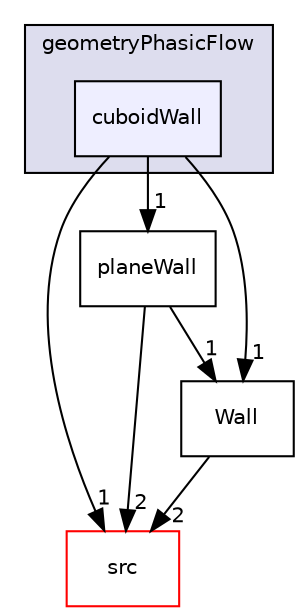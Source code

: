 digraph "utilities/Utilities/geometryPhasicFlow/cuboidWall" {
  compound=true
  node [ fontsize="10", fontname="Helvetica"];
  edge [ labelfontsize="10", labelfontname="Helvetica"];
  subgraph clusterdir_2c779084d9cebc7fcbe1a2bfbd9e9cb9 {
    graph [ bgcolor="#ddddee", pencolor="black", label="geometryPhasicFlow" fontname="Helvetica", fontsize="10", URL="dir_2c779084d9cebc7fcbe1a2bfbd9e9cb9.html"]
  dir_5507da651a0a9316386ae22f48cd96a1 [shape=box, label="cuboidWall", style="filled", fillcolor="#eeeeff", pencolor="black", URL="dir_5507da651a0a9316386ae22f48cd96a1.html"];
  }
  dir_68267d1309a1af8e8297ef4c3efbcdba [shape=box label="src" fillcolor="white" style="filled" color="red" URL="dir_68267d1309a1af8e8297ef4c3efbcdba.html"];
  dir_70dec844158c1ebcf23020169f223c1c [shape=box label="planeWall" URL="dir_70dec844158c1ebcf23020169f223c1c.html"];
  dir_492ea9b56e8165cfb51e930a4ceda9f8 [shape=box label="Wall" URL="dir_492ea9b56e8165cfb51e930a4ceda9f8.html"];
  dir_5507da651a0a9316386ae22f48cd96a1->dir_68267d1309a1af8e8297ef4c3efbcdba [headlabel="1", labeldistance=1.5 headhref="dir_000194_000007.html"];
  dir_5507da651a0a9316386ae22f48cd96a1->dir_70dec844158c1ebcf23020169f223c1c [headlabel="1", labeldistance=1.5 headhref="dir_000194_000196.html"];
  dir_5507da651a0a9316386ae22f48cd96a1->dir_492ea9b56e8165cfb51e930a4ceda9f8 [headlabel="1", labeldistance=1.5 headhref="dir_000194_000198.html"];
  dir_70dec844158c1ebcf23020169f223c1c->dir_68267d1309a1af8e8297ef4c3efbcdba [headlabel="2", labeldistance=1.5 headhref="dir_000196_000007.html"];
  dir_70dec844158c1ebcf23020169f223c1c->dir_492ea9b56e8165cfb51e930a4ceda9f8 [headlabel="1", labeldistance=1.5 headhref="dir_000196_000198.html"];
  dir_492ea9b56e8165cfb51e930a4ceda9f8->dir_68267d1309a1af8e8297ef4c3efbcdba [headlabel="2", labeldistance=1.5 headhref="dir_000198_000007.html"];
}

